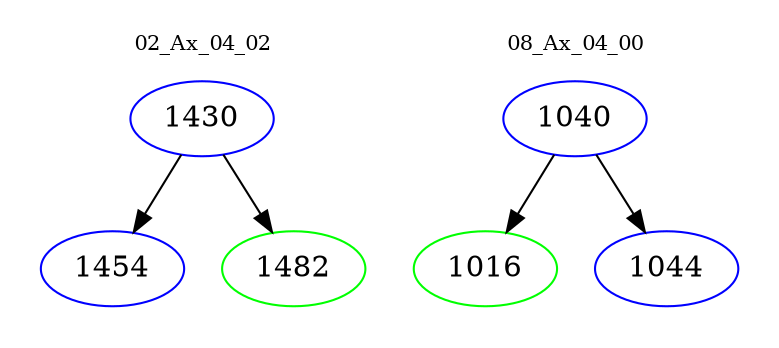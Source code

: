 digraph{
subgraph cluster_0 {
color = white
label = "02_Ax_04_02";
fontsize=10;
T0_1430 [label="1430", color="blue"]
T0_1430 -> T0_1454 [color="black"]
T0_1454 [label="1454", color="blue"]
T0_1430 -> T0_1482 [color="black"]
T0_1482 [label="1482", color="green"]
}
subgraph cluster_1 {
color = white
label = "08_Ax_04_00";
fontsize=10;
T1_1040 [label="1040", color="blue"]
T1_1040 -> T1_1016 [color="black"]
T1_1016 [label="1016", color="green"]
T1_1040 -> T1_1044 [color="black"]
T1_1044 [label="1044", color="blue"]
}
}
